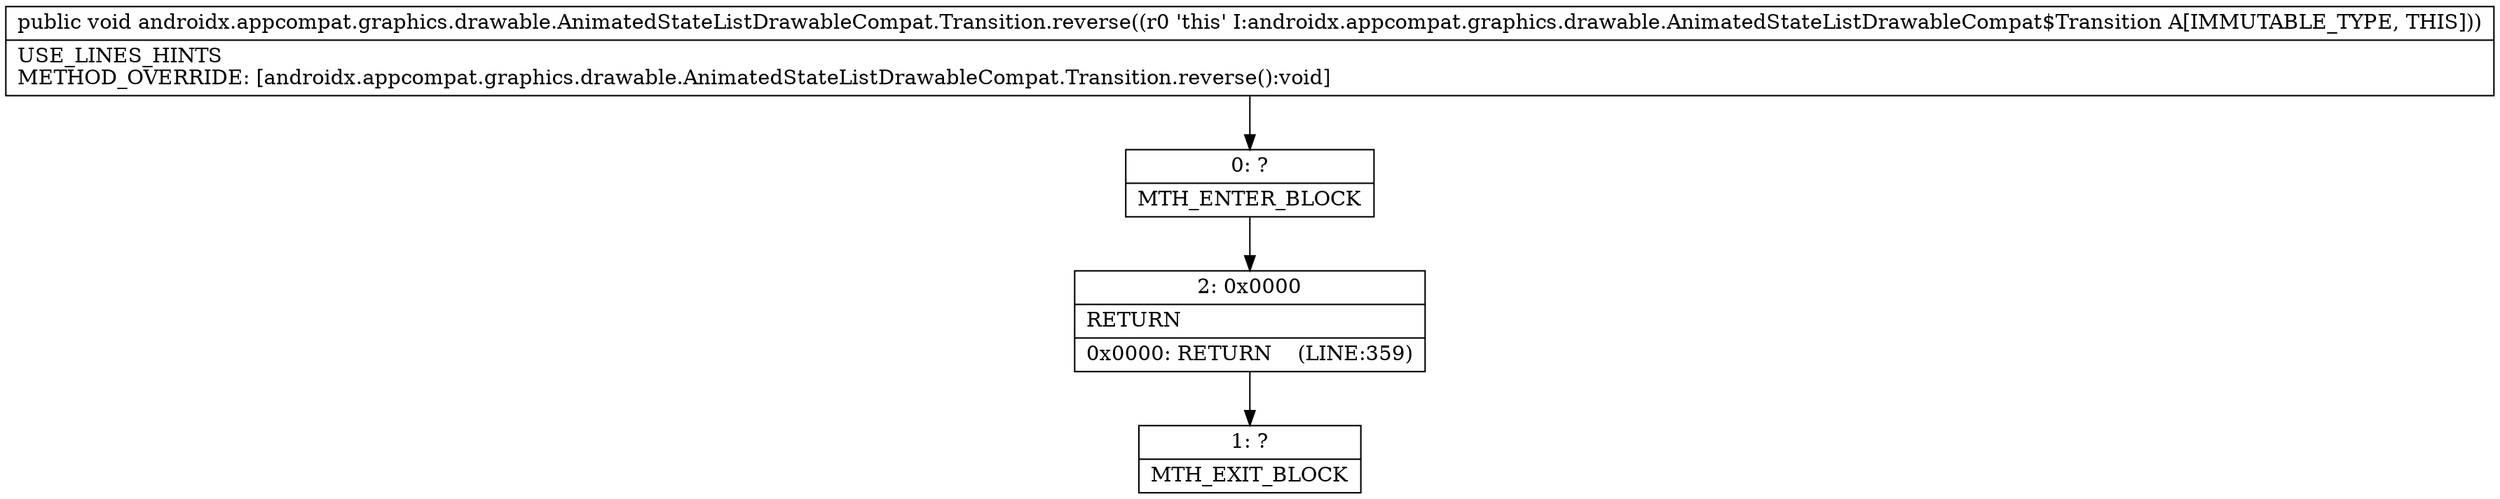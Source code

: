 digraph "CFG forandroidx.appcompat.graphics.drawable.AnimatedStateListDrawableCompat.Transition.reverse()V" {
Node_0 [shape=record,label="{0\:\ ?|MTH_ENTER_BLOCK\l}"];
Node_2 [shape=record,label="{2\:\ 0x0000|RETURN\l|0x0000: RETURN    (LINE:359)\l}"];
Node_1 [shape=record,label="{1\:\ ?|MTH_EXIT_BLOCK\l}"];
MethodNode[shape=record,label="{public void androidx.appcompat.graphics.drawable.AnimatedStateListDrawableCompat.Transition.reverse((r0 'this' I:androidx.appcompat.graphics.drawable.AnimatedStateListDrawableCompat$Transition A[IMMUTABLE_TYPE, THIS]))  | USE_LINES_HINTS\lMETHOD_OVERRIDE: [androidx.appcompat.graphics.drawable.AnimatedStateListDrawableCompat.Transition.reverse():void]\l}"];
MethodNode -> Node_0;Node_0 -> Node_2;
Node_2 -> Node_1;
}

